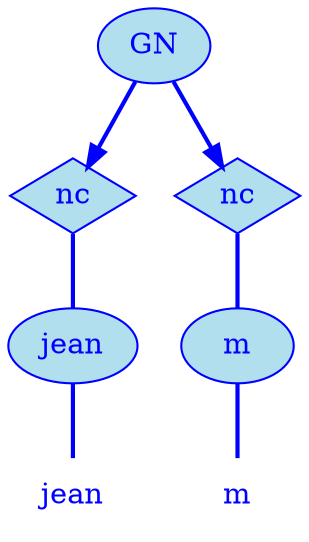 digraph g {
	graph [bb="0,0,134,252"];
	node [label="\N"];
	graph [_draw_="c 5 -white C 5 -white P 4 0 0 0 252 134 252 134 0 ",
		xdotversion="1.2"];
	"mc1s1_t1#token84" [label=jean, shape=plaintext, fillcolor=lightblue2, fontcolor=blue, pos="31,18", width="0.75", height="0.50", _ldraw_="F 14.000000 11 -Times-Roman c 4 -blue T 31 13 0 29 4 -jean "];
	"mc1s1_W1#wordmc1s1_t1#token" [label=jean, shape=ellipse, fillcolor=lightblue2, fontcolor=blue, pos="31,90", width="0.86", height="0.50", color=blue, style=filled, _draw_="S 6 -filled c 4 -blue C 10 -lightblue2 E 31 90 31 18 ", _ldraw_="F 14.000000 11 -Times-Roman c 4 -blue T 31 85 0 29 4 -jean "];
	"mc1s1_P1L1#pos" [label=nc, shape=diamond, fillcolor=lightblue2, fontcolor=blue, pos="33,162", width="0.75", height="0.50", color=blue, style=filled, _draw_="S 6 -filled c 4 -blue C 10 -lightblue2 P 4 33 180 6 162 33 144 60 162 ", _ldraw_="F 14.000000 11 -Times-Roman c 4 -blue T 33 157 0 16 2 -nc "];
	"mc1s1_t3#token87" [label=m, shape=plaintext, fillcolor=lightblue2, fontcolor=blue, pos="107,18", width="0.75", height="0.50", _ldraw_="F 14.000000 11 -Times-Roman c 4 -blue T 107 13 0 13 1 -m "];
	"mc1s1_W2#wordmc1s1_t3#token" [label=m, shape=ellipse, fillcolor=lightblue2, fontcolor=blue, pos="107,90", width="0.75", height="0.50", color=blue, style=filled, _draw_="S 6 -filled c 4 -blue C 10 -lightblue2 E 107 90 27 18 ", _ldraw_="F 14.000000 11 -Times-Roman c 4 -blue T 107 85 0 13 1 -m "];
	"mc1s1_P2L1#pos" [label=nc, shape=diamond, fillcolor=lightblue2, fontcolor=blue, pos="106,162", width="0.75", height="0.50", color=blue, style=filled, _draw_="S 6 -filled c 4 -blue C 10 -lightblue2 P 4 106 180 79 162 106 144 133 162 ", _ldraw_="F 14.000000 11 -Times-Roman c 4 -blue T 106 157 0 16 2 -nc "];
	"mc1s1_chk0#chunk" [label=GN, fillcolor=lightblue2, fontcolor=blue, pos="69,234", width="0.75", height="0.50", color=blue, style=filled, arrowhead=doubleoctagon, _draw_="S 6 -filled c 4 -blue C 10 -lightblue2 E 69 234 27 18 ", _ldraw_="F 14.000000 11 -Times-Roman c 4 -blue T 69 229 0 22 2 -GN "];
	"mc1s1_W1#wordmc1s1_t1#token" -> "mc1s1_t1#token84" [arrowhead=none, color=blue, fontcolor=blue, style=bold, minlen=1, pos="31,72 31,61 31,47 31,36", _draw_="S 4 -bold c 4 -blue B 4 31 72 31 61 31 47 31 36 "];
	"mc1s1_P1L1#pos" -> "mc1s1_W1#wordmc1s1_t1#token" [arrowhead=none, color=blue, fontcolor=blue, style=bold, minlen=1, pos="33,144 32,133 32,119 32,108", _draw_="S 4 -bold c 4 -blue B 4 33 144 32 133 32 119 32 108 "];
	"mc1s1_W2#wordmc1s1_t3#token" -> "mc1s1_t3#token87" [arrowhead=none, color=blue, fontcolor=blue, style=bold, minlen=1, pos="107,72 107,61 107,47 107,36", _draw_="S 4 -bold c 4 -blue B 4 107 72 107 61 107 47 107 36 "];
	"mc1s1_P2L1#pos" -> "mc1s1_W2#wordmc1s1_t3#token" [arrowhead=none, color=blue, fontcolor=blue, style=bold, minlen=1, pos="106,144 107,133 107,119 107,108", _draw_="S 4 -bold c 4 -blue B 4 106 144 107 133 107 119 107 108 "];
	"mc1s1_chk0#chunk" -> "mc1s1_P1L1#pos" [color=blue, fontcolor=blue, style=bold, minlen=1, pos="e,40,176 60,217 55,207 50,195 45,185", shape=normal, _draw_="S 4 -bold c 4 -blue B 4 60 217 55 207 50 195 45 185 ", _hdraw_="S 5 -solid S 15 -setlinewidth(1) c 4 -blue C 4 -blue P 3 48 183 40 176 42 186 "];
	"mc1s1_chk0#chunk" -> "mc1s1_P2L1#pos" [color=blue, fontcolor=blue, style=bold, minlen=1, pos="e,99,176 78,217 83,208 89,195 94,185", shape=normal, _draw_="S 4 -bold c 4 -blue B 4 78 217 83 208 89 195 94 185 ", _hdraw_="S 5 -solid S 15 -setlinewidth(1) c 4 -blue C 4 -blue P 3 97 186 99 176 91 183 "];
}
